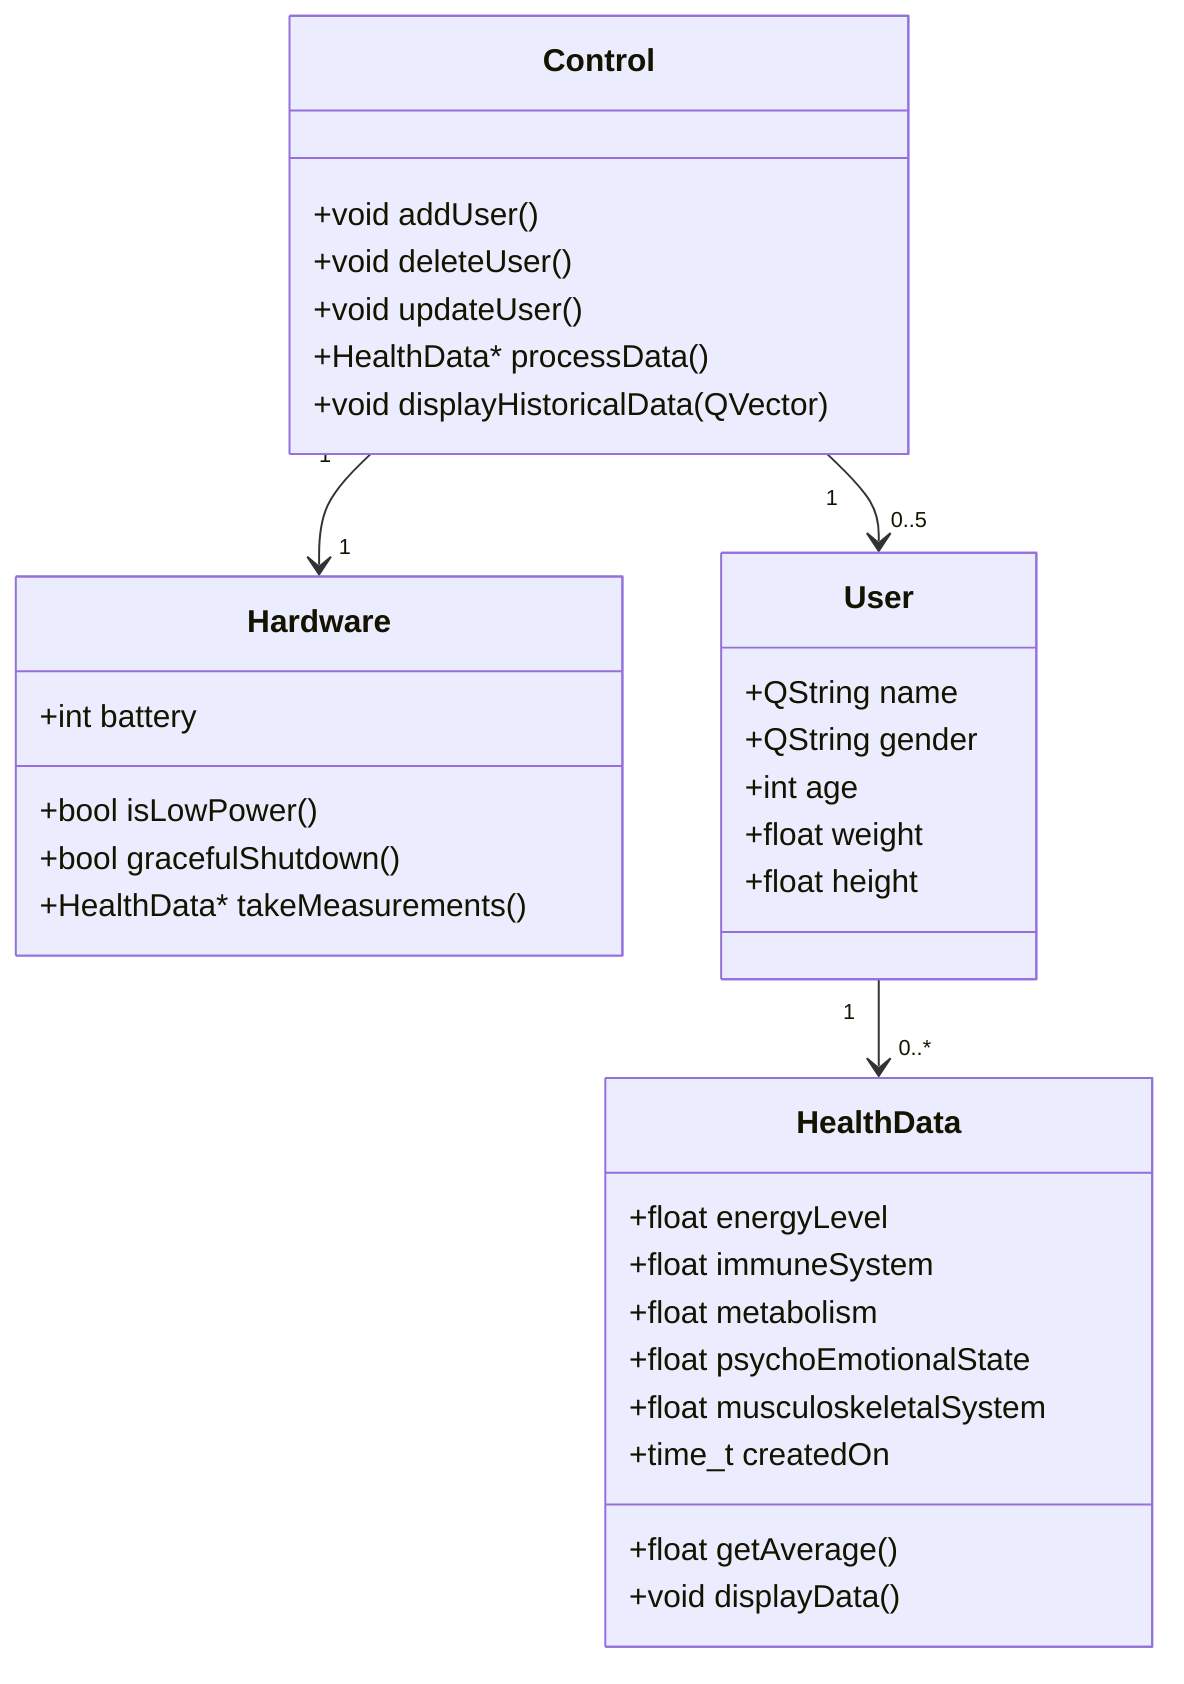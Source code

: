 classDiagram

    %% Classes
    class Control {
        +void        addUser()
        +void        deleteUser()
        +void        updateUser()
        +HealthData* processData()
        +void        displayHistoricalData(QVector<HealthData*>)
    }

    class Hardware {
        +int         battery
        +bool        isLowPower()
        +bool        gracefulShutdown()
        +HealthData* takeMeasurements()
    }

    class User {
        +QString name
        +QString gender
        +int     age
        +float   weight
        +float   height
    }

    class HealthData {
        +float  energyLevel
        +float  immuneSystem
        +float  metabolism
        +float  psychoEmotionalState
        +float  musculoskeletalSystem
        +time_t createdOn
        +float  getAverage()
        +void   displayData()
    }

    %% Relationships
    Control "1" --> "0..5" User
    Control "1" --> "1"    Hardware
    User    "1" --> "0..*" HealthData